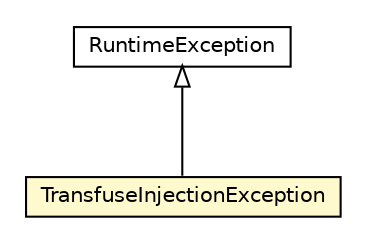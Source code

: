 #!/usr/local/bin/dot
#
# Class diagram 
# Generated by UMLGraph version 5.1 (http://www.umlgraph.org/)
#

digraph G {
	edge [fontname="Helvetica",fontsize=10,labelfontname="Helvetica",labelfontsize=10];
	node [fontname="Helvetica",fontsize=10,shape=plaintext];
	nodesep=0.25;
	ranksep=0.5;
	// org.androidtransfuse.util.TransfuseInjectionException
	c10674 [label=<<table title="org.androidtransfuse.util.TransfuseInjectionException" border="0" cellborder="1" cellspacing="0" cellpadding="2" port="p" bgcolor="lemonChiffon" href="./TransfuseInjectionException.html">
		<tr><td><table border="0" cellspacing="0" cellpadding="1">
<tr><td align="center" balign="center"> TransfuseInjectionException </td></tr>
		</table></td></tr>
		</table>>, fontname="Helvetica", fontcolor="black", fontsize=10.0];
	//org.androidtransfuse.util.TransfuseInjectionException extends java.lang.RuntimeException
	c10703:p -> c10674:p [dir=back,arrowtail=empty];
	// java.lang.RuntimeException
	c10703 [label=<<table title="java.lang.RuntimeException" border="0" cellborder="1" cellspacing="0" cellpadding="2" port="p" href="http://java.sun.com/j2se/1.4.2/docs/api/java/lang/RuntimeException.html">
		<tr><td><table border="0" cellspacing="0" cellpadding="1">
<tr><td align="center" balign="center"> RuntimeException </td></tr>
		</table></td></tr>
		</table>>, fontname="Helvetica", fontcolor="black", fontsize=10.0];
}

